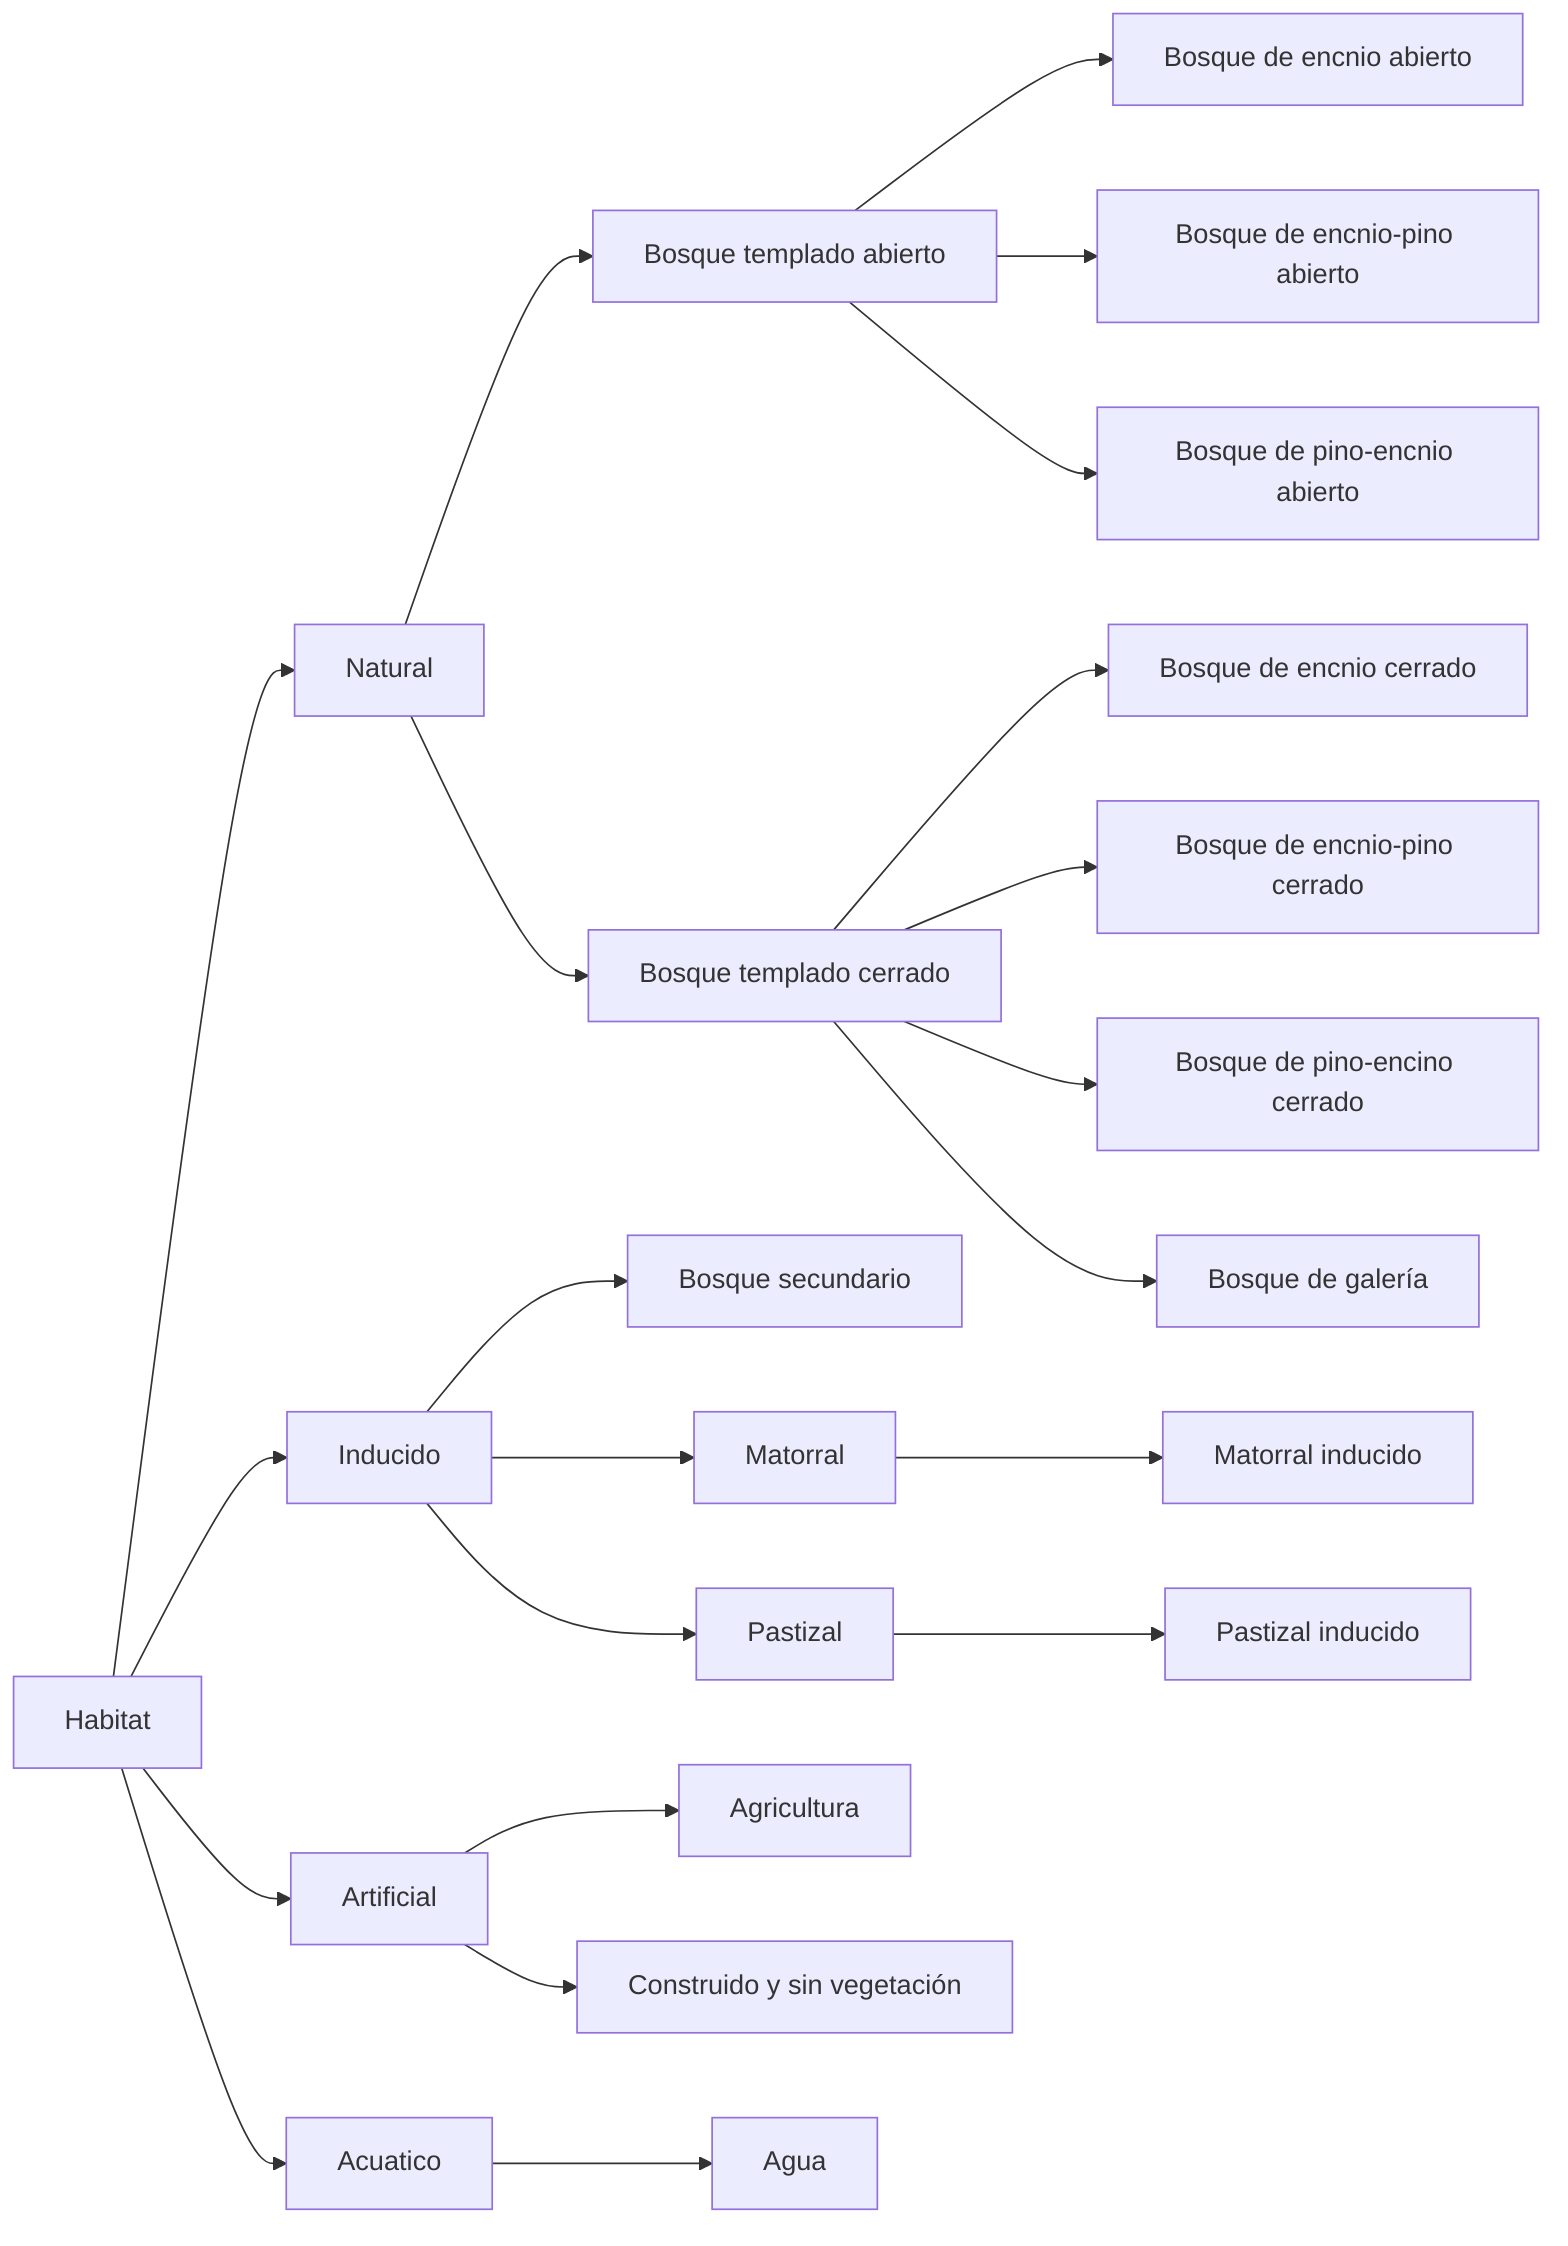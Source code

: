 flowchart LR
  A1[Habitat]-->B1[Natural]
  A1-->B2[Inducido]
  A1-->B3[Artificial]
  A1-->B4[Acuatico]
  B1-->C7[Bosque templado abierto]
  B1-->C8[Bosque templado cerrado]
  B2-->C6[Bosque secundario]
  B2-->C2[Matorral]
  B2-->C1[Pastizal]
  B3-->C3[Agricultura]
  B3-->C4[Construido y sin vegetación]
  B4-->C5[Agua]
  C1-->D1[Pastizal inducido]
  C2-->D2[Matorral inducido]
  C7-->D3[Bosque de encnio abierto]
  C8-->D4[Bosque de encnio cerrado]
  C7-->D5[Bosque de encnio-pino abierto]
  C8-->D6[Bosque de encnio-pino cerrado]
  C7-->D7[Bosque de pino-encnio abierto]
  C8-->D8[Bosque de pino-encino cerrado]
  C8-->D9[Bosque de galería]